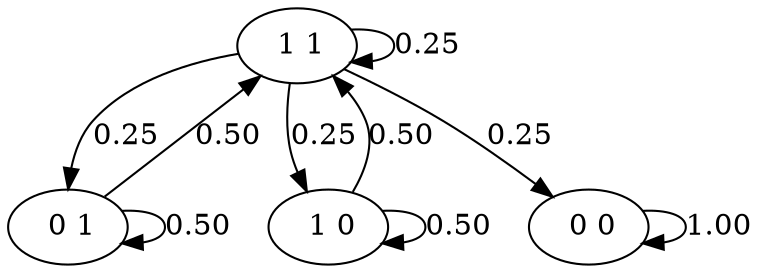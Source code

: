 digraph test {
node0 [label=" 0 0"];
node1 [label=" 0 1"];
node2 [label=" 1 0"];
node3 [label=" 1 1"];
node0 [label=" 0 0"];
node1 [label=" 0 1"];
node2 [label=" 1 0"];
node3 [label=" 1 1"];
node0 [label=" 0 0"];
node1 [label=" 0 1"];
node2 [label=" 1 0"];
node3 [label=" 1 1"];
node0 [label=" 0 0"];
node1 [label=" 0 1"];
node2 [label=" 1 0"];
node3 [label=" 1 1"];
node0 -> node0 [label= "1.00"];
node1 -> node1 [label= "0.50"];
node1 -> node3 [label= "0.50"];
node2 -> node2 [label= "0.50"];
node2 -> node3 [label= "0.50"];
node3 -> node0 [label= "0.25"];
node3 -> node1 [label= "0.25"];
node3 -> node2 [label= "0.25"];
node3 -> node3 [label= "0.25"];
}